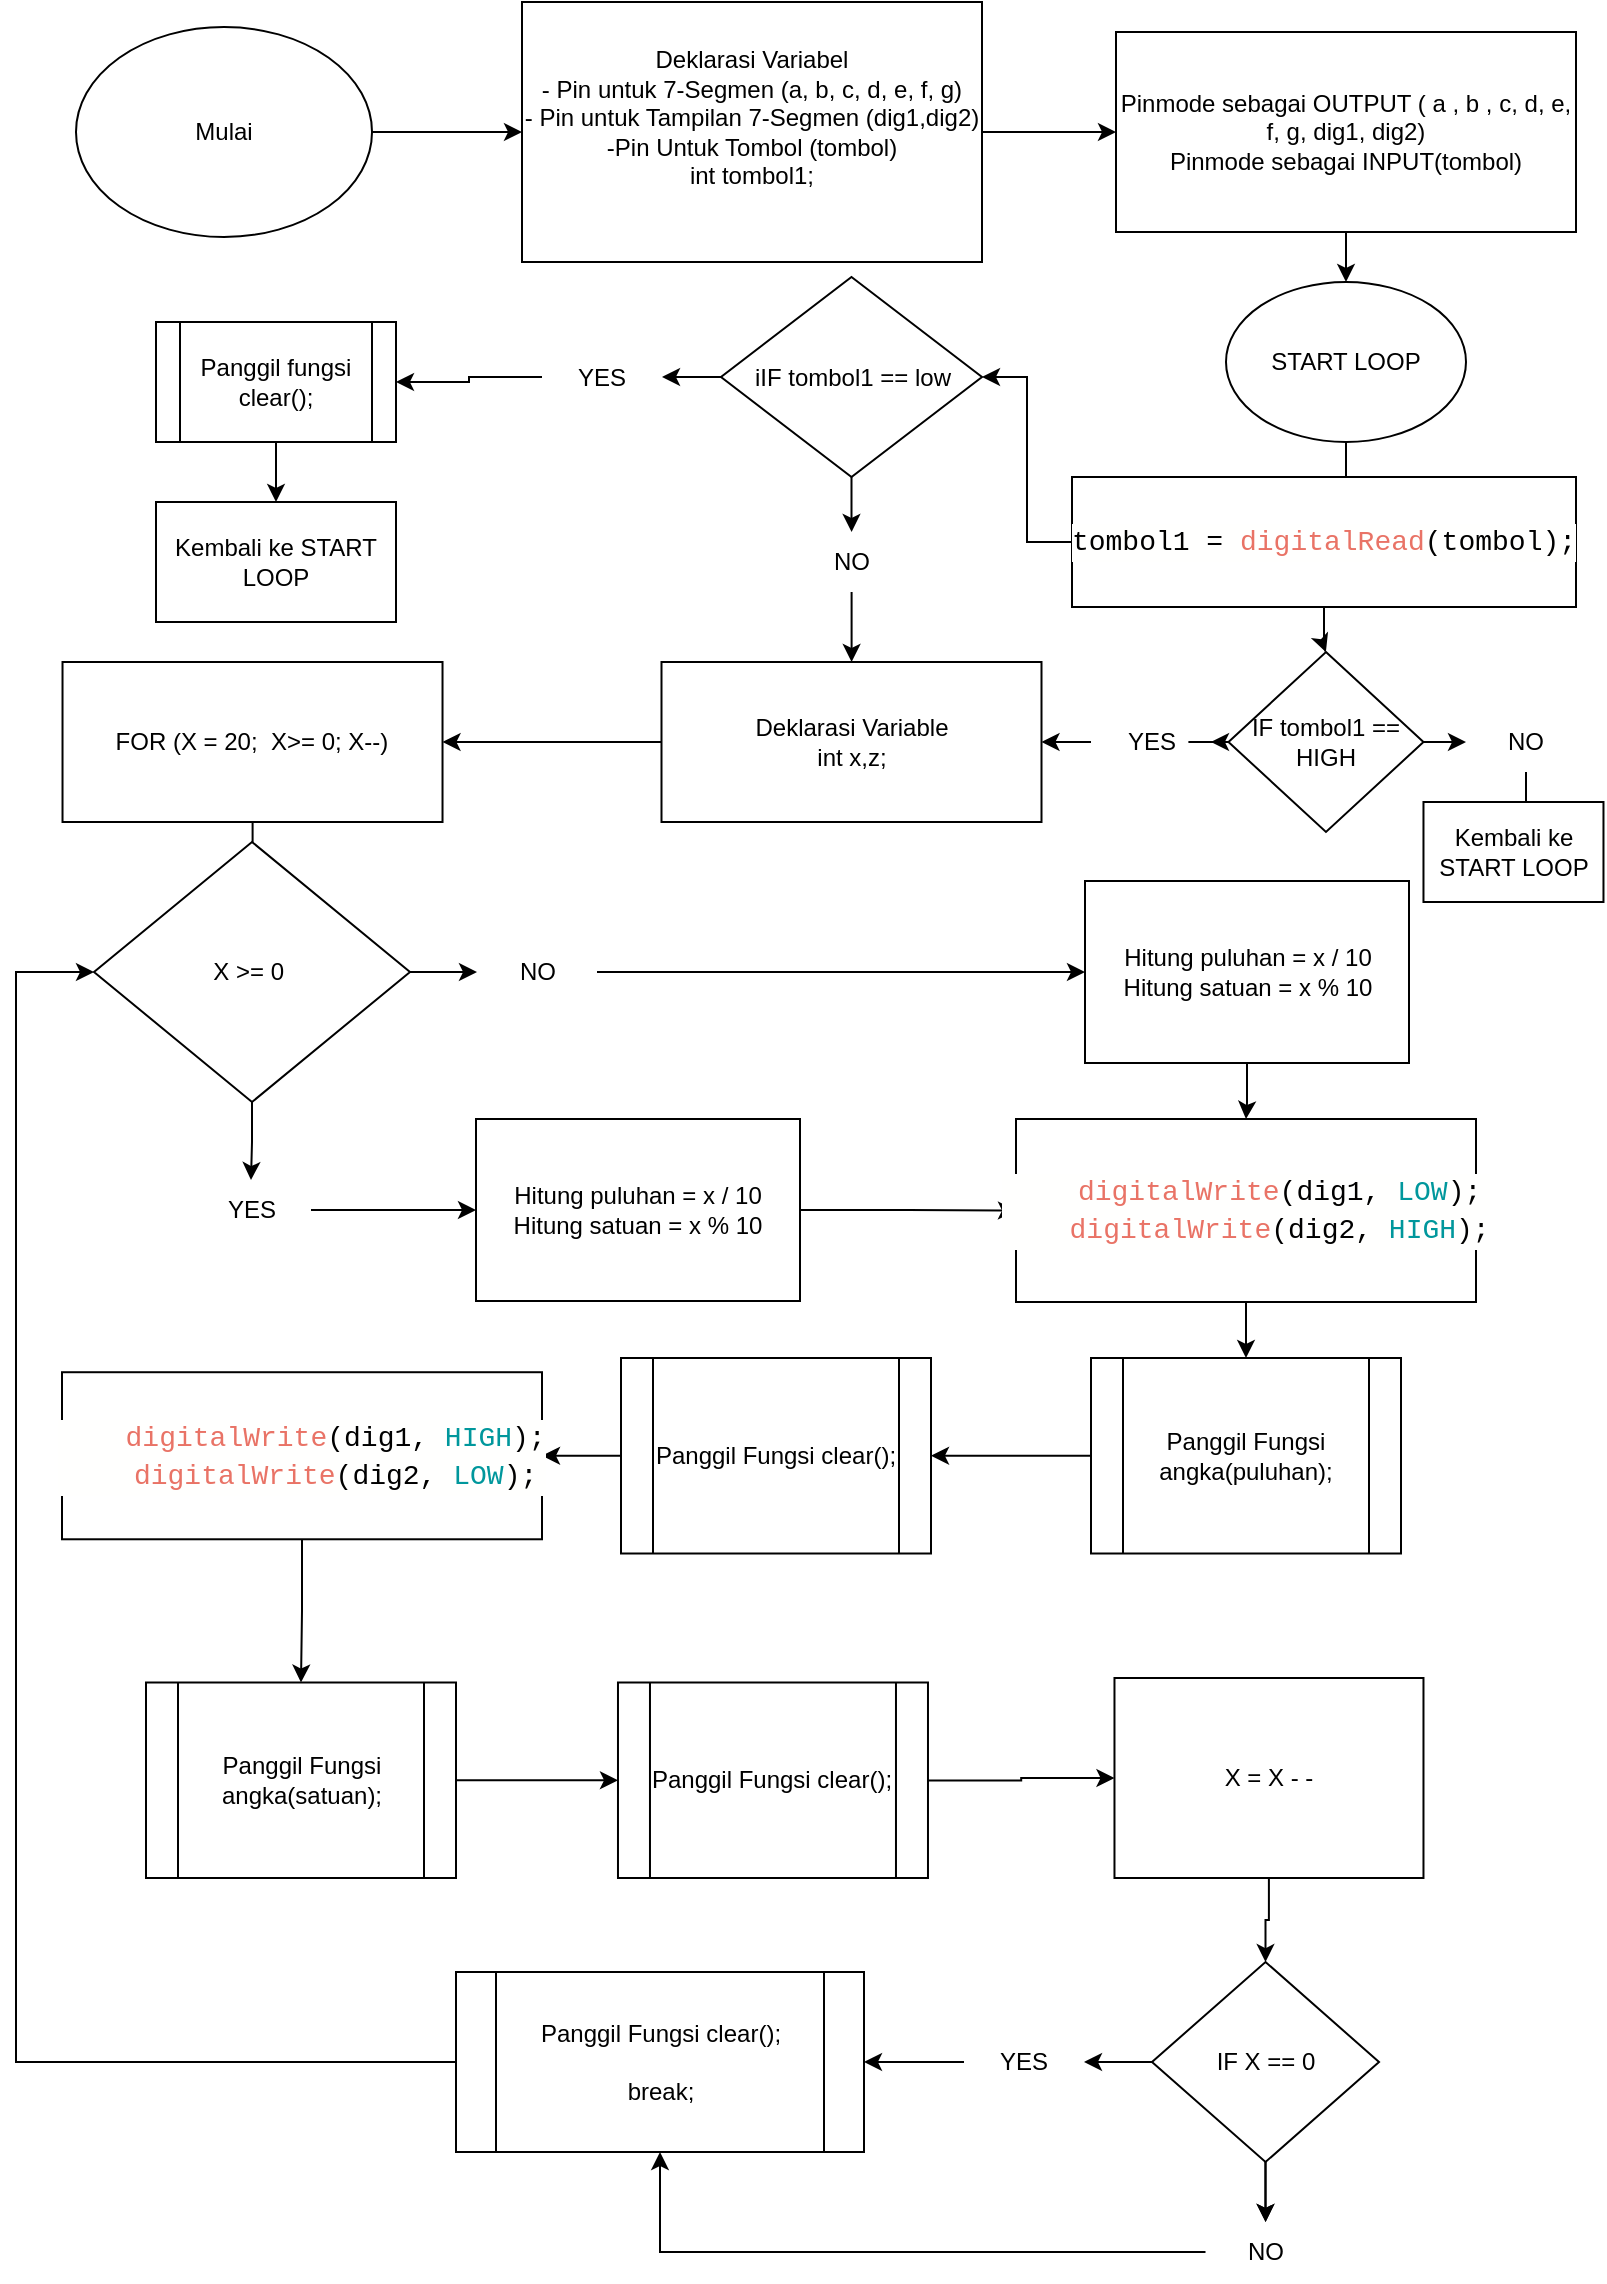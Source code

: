 <mxfile version="24.7.17">
  <diagram name="Halaman-1" id="aJokquTAslE05Yw1g0Z0">
    <mxGraphModel grid="1" page="1" gridSize="10" guides="1" tooltips="1" connect="1" arrows="1" fold="1" pageScale="1" pageWidth="827" pageHeight="1169" math="0" shadow="0">
      <root>
        <mxCell id="0" />
        <mxCell id="1" parent="0" />
        <mxCell id="lusuM_z9Xf96aL0ndlQV-1" value="" style="edgeStyle=orthogonalEdgeStyle;rounded=0;orthogonalLoop=1;jettySize=auto;html=1;align=center;" edge="1" parent="1" source="lusuM_z9Xf96aL0ndlQV-2" target="lusuM_z9Xf96aL0ndlQV-4">
          <mxGeometry relative="1" as="geometry" />
        </mxCell>
        <mxCell id="lusuM_z9Xf96aL0ndlQV-2" value="Mulai" style="ellipse;whiteSpace=wrap;html=1;" vertex="1" parent="1">
          <mxGeometry x="60" y="-1137.5" width="148.01" height="105" as="geometry" />
        </mxCell>
        <mxCell id="lusuM_z9Xf96aL0ndlQV-3" value="" style="edgeStyle=orthogonalEdgeStyle;rounded=0;orthogonalLoop=1;jettySize=auto;html=1;align=center;" edge="1" parent="1" source="lusuM_z9Xf96aL0ndlQV-4" target="lusuM_z9Xf96aL0ndlQV-6">
          <mxGeometry relative="1" as="geometry" />
        </mxCell>
        <mxCell id="lusuM_z9Xf96aL0ndlQV-4" value="&lt;font style=&quot;vertical-align: inherit;&quot;&gt;&lt;font style=&quot;vertical-align: inherit;&quot;&gt;Deklarasi Variabel&lt;/font&gt;&lt;/font&gt;&lt;div&gt;&lt;span style=&quot;background-color: initial;&quot; class=&quot;hljs-bullet&quot;&gt;&lt;font style=&quot;vertical-align: inherit;&quot;&gt;&lt;font style=&quot;vertical-align: inherit;&quot;&gt;- &lt;/font&gt;&lt;/font&gt;&lt;/span&gt;&lt;span style=&quot;background-color: initial;&quot;&gt;&lt;font style=&quot;vertical-align: inherit;&quot;&gt;&lt;font style=&quot;vertical-align: inherit;&quot;&gt;Pin untuk 7-Segmen (a, b, c, d, e, f, g)&lt;/font&gt;&lt;/font&gt;&lt;/span&gt;&lt;/div&gt;&lt;div&gt;&lt;span style=&quot;background-color: initial;&quot; class=&quot;hljs-bullet&quot;&gt;&lt;font style=&quot;vertical-align: inherit;&quot;&gt;&lt;font style=&quot;vertical-align: inherit;&quot;&gt;- &lt;/font&gt;&lt;/font&gt;&lt;/span&gt;&lt;span style=&quot;background-color: initial;&quot;&gt;&lt;font style=&quot;vertical-align: inherit;&quot;&gt;&lt;font style=&quot;vertical-align: inherit;&quot;&gt;Pin untuk Tampilan 7-Segmen (dig1,dig2)&lt;/font&gt;&lt;/font&gt;&lt;/span&gt;&lt;/div&gt;&lt;div&gt;&lt;span style=&quot;background-color: initial;&quot;&gt;&lt;font style=&quot;vertical-align: inherit;&quot;&gt;&lt;font style=&quot;vertical-align: inherit;&quot;&gt;-Pin Untuk Tombol (tombol)&lt;/font&gt;&lt;/font&gt;&lt;/span&gt;&lt;/div&gt;&lt;div&gt;&lt;span style=&quot;background-color: initial;&quot;&gt;&lt;font style=&quot;vertical-align: inherit;&quot;&gt;&lt;font style=&quot;vertical-align: inherit;&quot;&gt;int tombol1;&lt;/font&gt;&lt;/font&gt;&lt;/span&gt;&lt;/div&gt;&lt;div&gt;&lt;span style=&quot;background-color: initial;&quot;&gt;&lt;font style=&quot;vertical-align: inherit;&quot;&gt;&lt;font style=&quot;vertical-align: inherit;&quot;&gt;&lt;br&gt;&lt;/font&gt;&lt;/font&gt;&lt;/span&gt;&lt;/div&gt;" style="whiteSpace=wrap;html=1;align=center;" vertex="1" parent="1">
          <mxGeometry x="283" y="-1150" width="230" height="130" as="geometry" />
        </mxCell>
        <mxCell id="lusuM_z9Xf96aL0ndlQV-5" value="" style="edgeStyle=orthogonalEdgeStyle;rounded=0;orthogonalLoop=1;jettySize=auto;html=1;" edge="1" parent="1" source="lusuM_z9Xf96aL0ndlQV-6" target="lusuM_z9Xf96aL0ndlQV-8">
          <mxGeometry relative="1" as="geometry" />
        </mxCell>
        <mxCell id="lusuM_z9Xf96aL0ndlQV-6" value="&lt;font style=&quot;vertical-align: inherit;&quot;&gt;&lt;font style=&quot;vertical-align: inherit;&quot;&gt;&lt;font style=&quot;vertical-align: inherit;&quot;&gt;&lt;font style=&quot;vertical-align: inherit;&quot;&gt;Pinmode sebagai OUTPUT ( &lt;/font&gt;&lt;/font&gt;&lt;/font&gt;&lt;/font&gt;&lt;span class=&quot;hljs-selector-tag&quot;&gt;&lt;font style=&quot;vertical-align: inherit;&quot;&gt;&lt;font style=&quot;vertical-align: inherit;&quot;&gt;&lt;font style=&quot;vertical-align: inherit;&quot;&gt;&lt;font style=&quot;vertical-align: inherit;&quot;&gt;a&lt;/font&gt;&lt;/font&gt;&lt;/font&gt;&lt;/font&gt;&lt;/span&gt;&lt;font style=&quot;vertical-align: inherit;&quot;&gt;&lt;font style=&quot;vertical-align: inherit;&quot;&gt;&lt;font style=&quot;vertical-align: inherit;&quot;&gt;&lt;font style=&quot;vertical-align: inherit;&quot;&gt; , &lt;/font&gt;&lt;/font&gt;&lt;/font&gt;&lt;/font&gt;&lt;span class=&quot;hljs-selector-tag&quot;&gt;&lt;font style=&quot;vertical-align: inherit;&quot;&gt;&lt;font style=&quot;vertical-align: inherit;&quot;&gt;&lt;font style=&quot;vertical-align: inherit;&quot;&gt;&lt;font style=&quot;vertical-align: inherit;&quot;&gt;b&lt;/font&gt;&lt;/font&gt;&lt;/font&gt;&lt;/font&gt;&lt;/span&gt;&lt;font style=&quot;vertical-align: inherit;&quot;&gt;&lt;font style=&quot;vertical-align: inherit;&quot;&gt;&lt;font style=&quot;vertical-align: inherit;&quot;&gt;&lt;font style=&quot;vertical-align: inherit;&quot;&gt; , c, d, e, f, g, dig1, dig2)&lt;br&gt;Pinmode sebagai INPUT(tombol)&lt;br&gt;&lt;/font&gt;&lt;/font&gt;&lt;/font&gt;&lt;/font&gt;" style="whiteSpace=wrap;html=1;" vertex="1" parent="1">
          <mxGeometry x="580" y="-1135" width="230" height="100" as="geometry" />
        </mxCell>
        <mxCell id="lusuM_z9Xf96aL0ndlQV-49" value="" style="edgeStyle=orthogonalEdgeStyle;rounded=0;orthogonalLoop=1;jettySize=auto;html=1;" edge="1" parent="1" source="lusuM_z9Xf96aL0ndlQV-8" target="lusuM_z9Xf96aL0ndlQV-48">
          <mxGeometry relative="1" as="geometry" />
        </mxCell>
        <mxCell id="lusuM_z9Xf96aL0ndlQV-8" value="START LOOP" style="ellipse;whiteSpace=wrap;html=1;" vertex="1" parent="1">
          <mxGeometry x="635" y="-1010" width="120" height="80" as="geometry" />
        </mxCell>
        <mxCell id="lusuM_z9Xf96aL0ndlQV-9" value="" style="edgeStyle=orthogonalEdgeStyle;rounded=0;orthogonalLoop=1;jettySize=auto;html=1;" edge="1" parent="1" source="lusuM_z9Xf96aL0ndlQV-10" target="lusuM_z9Xf96aL0ndlQV-12">
          <mxGeometry relative="1" as="geometry" />
        </mxCell>
        <mxCell id="lusuM_z9Xf96aL0ndlQV-10" value="Deklarasi Variable&lt;br&gt;int x,z;" style="whiteSpace=wrap;html=1;" vertex="1" parent="1">
          <mxGeometry x="352.75" y="-820" width="190" height="80" as="geometry" />
        </mxCell>
        <mxCell id="lusuM_z9Xf96aL0ndlQV-11" value="" style="edgeStyle=orthogonalEdgeStyle;rounded=0;orthogonalLoop=1;jettySize=auto;html=1;" edge="1" parent="1" source="lusuM_z9Xf96aL0ndlQV-12">
          <mxGeometry relative="1" as="geometry">
            <mxPoint x="148" y="-710.5" as="targetPoint" />
          </mxGeometry>
        </mxCell>
        <mxCell id="lusuM_z9Xf96aL0ndlQV-12" value="FOR (X = 20;&amp;nbsp; X&amp;gt;= 0; X--)" style="whiteSpace=wrap;html=1;" vertex="1" parent="1">
          <mxGeometry x="53.26" y="-820" width="190" height="80" as="geometry" />
        </mxCell>
        <mxCell id="lusuM_z9Xf96aL0ndlQV-13" value="" style="edgeStyle=orthogonalEdgeStyle;rounded=0;orthogonalLoop=1;jettySize=auto;html=1;" edge="1" parent="1" source="lusuM_z9Xf96aL0ndlQV-15" target="lusuM_z9Xf96aL0ndlQV-19">
          <mxGeometry relative="1" as="geometry" />
        </mxCell>
        <mxCell id="lusuM_z9Xf96aL0ndlQV-14" value="" style="edgeStyle=orthogonalEdgeStyle;rounded=0;orthogonalLoop=1;jettySize=auto;html=1;" edge="1" parent="1" source="lusuM_z9Xf96aL0ndlQV-15" target="lusuM_z9Xf96aL0ndlQV-17">
          <mxGeometry relative="1" as="geometry" />
        </mxCell>
        <mxCell id="lusuM_z9Xf96aL0ndlQV-15" value="X &amp;gt;= 0&amp;nbsp;" style="rhombus;whiteSpace=wrap;html=1;" vertex="1" parent="1">
          <mxGeometry x="69" y="-730" width="158" height="130" as="geometry" />
        </mxCell>
        <mxCell id="lusuM_z9Xf96aL0ndlQV-16" style="edgeStyle=orthogonalEdgeStyle;rounded=0;orthogonalLoop=1;jettySize=auto;html=1;" edge="1" parent="1" source="lusuM_z9Xf96aL0ndlQV-17" target="lusuM_z9Xf96aL0ndlQV-23">
          <mxGeometry relative="1" as="geometry" />
        </mxCell>
        <mxCell id="lusuM_z9Xf96aL0ndlQV-17" value="NO" style="text;html=1;align=center;verticalAlign=middle;whiteSpace=wrap;rounded=0;" vertex="1" parent="1">
          <mxGeometry x="260.5" y="-680" width="60" height="30" as="geometry" />
        </mxCell>
        <mxCell id="lusuM_z9Xf96aL0ndlQV-18" value="" style="edgeStyle=orthogonalEdgeStyle;rounded=0;orthogonalLoop=1;jettySize=auto;html=1;" edge="1" parent="1" source="lusuM_z9Xf96aL0ndlQV-19" target="lusuM_z9Xf96aL0ndlQV-21">
          <mxGeometry relative="1" as="geometry" />
        </mxCell>
        <mxCell id="lusuM_z9Xf96aL0ndlQV-19" value="YES" style="text;html=1;align=center;verticalAlign=middle;whiteSpace=wrap;rounded=0;" vertex="1" parent="1">
          <mxGeometry x="117.5" y="-561" width="60" height="30" as="geometry" />
        </mxCell>
        <mxCell id="lusuM_z9Xf96aL0ndlQV-20" value="" style="edgeStyle=orthogonalEdgeStyle;rounded=0;orthogonalLoop=1;jettySize=auto;html=1;" edge="1" parent="1" source="lusuM_z9Xf96aL0ndlQV-21" target="lusuM_z9Xf96aL0ndlQV-25">
          <mxGeometry relative="1" as="geometry" />
        </mxCell>
        <mxCell id="lusuM_z9Xf96aL0ndlQV-21" value="&lt;br&gt;Hitung puluhan = x / &lt;span class=&quot;hljs-number&quot;&gt;10&lt;/span&gt; Hitung satuan = x % &lt;span class=&quot;hljs-number&quot;&gt;10&lt;/span&gt; &lt;div&gt;&lt;br/&gt;&lt;/div&gt;" style="whiteSpace=wrap;html=1;" vertex="1" parent="1">
          <mxGeometry x="260" y="-591.5" width="162" height="91" as="geometry" />
        </mxCell>
        <mxCell id="lusuM_z9Xf96aL0ndlQV-22" value="" style="edgeStyle=orthogonalEdgeStyle;rounded=0;orthogonalLoop=1;jettySize=auto;html=1;" edge="1" parent="1" source="lusuM_z9Xf96aL0ndlQV-23" target="lusuM_z9Xf96aL0ndlQV-25">
          <mxGeometry relative="1" as="geometry" />
        </mxCell>
        <mxCell id="lusuM_z9Xf96aL0ndlQV-23" value="&lt;br&gt;Hitung puluhan = x / &lt;span class=&quot;hljs-number&quot;&gt;10&lt;/span&gt; Hitung satuan = x % &lt;span class=&quot;hljs-number&quot;&gt;10&lt;/span&gt; &lt;div&gt;&lt;br/&gt;&lt;/div&gt;" style="whiteSpace=wrap;html=1;" vertex="1" parent="1">
          <mxGeometry x="564.5" y="-710.5" width="162" height="91" as="geometry" />
        </mxCell>
        <mxCell id="lusuM_z9Xf96aL0ndlQV-24" value="" style="edgeStyle=orthogonalEdgeStyle;rounded=0;orthogonalLoop=1;jettySize=auto;html=1;" edge="1" parent="1" source="lusuM_z9Xf96aL0ndlQV-25" target="lusuM_z9Xf96aL0ndlQV-27">
          <mxGeometry relative="1" as="geometry" />
        </mxCell>
        <mxCell id="lusuM_z9Xf96aL0ndlQV-25" value="&lt;div&gt;&lt;div style=&quot;background-color: rgb(255, 255, 254); font-family: Consolas, &amp;quot;Courier New&amp;quot;, monospace; font-size: 14px; line-height: 19px; white-space: pre;&quot;&gt;&lt;div&gt;&amp;nbsp; &amp;nbsp; &lt;span style=&quot;color: #e97366;&quot;&gt;digitalWrite&lt;/span&gt;(dig1, &lt;span style=&quot;color: #00979c;&quot;&gt;LOW&lt;/span&gt;);&lt;/div&gt;&lt;div&gt;&amp;nbsp; &amp;nbsp; &lt;span style=&quot;color: #e97366;&quot;&gt;digitalWrite&lt;/span&gt;(dig2, &lt;span style=&quot;color: #00979c;&quot;&gt;HIGH&lt;/span&gt;);&lt;/div&gt;&lt;/div&gt;&lt;/div&gt;" style="whiteSpace=wrap;html=1;" vertex="1" parent="1">
          <mxGeometry x="530" y="-591.5" width="230" height="91.5" as="geometry" />
        </mxCell>
        <mxCell id="lusuM_z9Xf96aL0ndlQV-26" value="" style="edgeStyle=orthogonalEdgeStyle;rounded=0;orthogonalLoop=1;jettySize=auto;html=1;" edge="1" parent="1" source="lusuM_z9Xf96aL0ndlQV-27" target="lusuM_z9Xf96aL0ndlQV-29">
          <mxGeometry relative="1" as="geometry" />
        </mxCell>
        <mxCell id="lusuM_z9Xf96aL0ndlQV-27" value="Panggil Fungsi angka(puluhan);" style="shape=process;whiteSpace=wrap;html=1;backgroundOutline=1;" vertex="1" parent="1">
          <mxGeometry x="567.5" y="-472" width="155" height="97.75" as="geometry" />
        </mxCell>
        <mxCell id="lusuM_z9Xf96aL0ndlQV-28" value="" style="edgeStyle=orthogonalEdgeStyle;rounded=0;orthogonalLoop=1;jettySize=auto;html=1;" edge="1" parent="1" source="lusuM_z9Xf96aL0ndlQV-29" target="lusuM_z9Xf96aL0ndlQV-31">
          <mxGeometry relative="1" as="geometry" />
        </mxCell>
        <mxCell id="lusuM_z9Xf96aL0ndlQV-29" value="Panggil Fungsi clear();" style="shape=process;whiteSpace=wrap;html=1;backgroundOutline=1;" vertex="1" parent="1">
          <mxGeometry x="332.5" y="-472" width="155" height="97.75" as="geometry" />
        </mxCell>
        <mxCell id="lusuM_z9Xf96aL0ndlQV-30" value="" style="edgeStyle=orthogonalEdgeStyle;rounded=0;orthogonalLoop=1;jettySize=auto;html=1;" edge="1" parent="1" source="lusuM_z9Xf96aL0ndlQV-31" target="lusuM_z9Xf96aL0ndlQV-33">
          <mxGeometry relative="1" as="geometry" />
        </mxCell>
        <mxCell id="lusuM_z9Xf96aL0ndlQV-31" value="&lt;div style=&quot;background-color: rgb(255, 255, 254); font-family: Consolas, &amp;quot;Courier New&amp;quot;, monospace; font-size: 14px; line-height: 19px; white-space: pre;&quot;&gt;&lt;div&gt;&amp;nbsp; &amp;nbsp; &lt;span style=&quot;color: #e97366;&quot;&gt;digitalWrite&lt;/span&gt;(dig1, &lt;span style=&quot;color: #00979c;&quot;&gt;HIGH&lt;/span&gt;);&lt;/div&gt;&lt;div&gt;&amp;nbsp; &amp;nbsp; &lt;span style=&quot;color: #e97366;&quot;&gt;digitalWrite&lt;/span&gt;(dig2, &lt;span style=&quot;color: #00979c;&quot;&gt;LOW&lt;/span&gt;);&lt;/div&gt;&lt;div&gt;&lt;/div&gt;&lt;/div&gt;" style="whiteSpace=wrap;html=1;" vertex="1" parent="1">
          <mxGeometry x="53" y="-464.89" width="240" height="83.53" as="geometry" />
        </mxCell>
        <mxCell id="lusuM_z9Xf96aL0ndlQV-32" value="" style="edgeStyle=orthogonalEdgeStyle;rounded=0;orthogonalLoop=1;jettySize=auto;html=1;" edge="1" parent="1" source="lusuM_z9Xf96aL0ndlQV-33" target="lusuM_z9Xf96aL0ndlQV-35">
          <mxGeometry relative="1" as="geometry" />
        </mxCell>
        <mxCell id="lusuM_z9Xf96aL0ndlQV-33" value="Panggil Fungsi angka(satuan);" style="shape=process;whiteSpace=wrap;html=1;backgroundOutline=1;" vertex="1" parent="1">
          <mxGeometry x="95" y="-309.75" width="155" height="97.75" as="geometry" />
        </mxCell>
        <mxCell id="lusuM_z9Xf96aL0ndlQV-34" value="" style="edgeStyle=orthogonalEdgeStyle;rounded=0;orthogonalLoop=1;jettySize=auto;html=1;" edge="1" parent="1" source="lusuM_z9Xf96aL0ndlQV-35" target="lusuM_z9Xf96aL0ndlQV-37">
          <mxGeometry relative="1" as="geometry" />
        </mxCell>
        <mxCell id="lusuM_z9Xf96aL0ndlQV-35" value="Panggil Fungsi clear();" style="shape=process;whiteSpace=wrap;html=1;backgroundOutline=1;" vertex="1" parent="1">
          <mxGeometry x="330.99" y="-309.75" width="155" height="97.75" as="geometry" />
        </mxCell>
        <mxCell id="lusuM_z9Xf96aL0ndlQV-36" value="" style="edgeStyle=orthogonalEdgeStyle;rounded=0;orthogonalLoop=1;jettySize=auto;html=1;" edge="1" parent="1" source="lusuM_z9Xf96aL0ndlQV-37" target="lusuM_z9Xf96aL0ndlQV-41">
          <mxGeometry relative="1" as="geometry" />
        </mxCell>
        <mxCell id="lusuM_z9Xf96aL0ndlQV-37" value="X = X - -" style="whiteSpace=wrap;html=1;" vertex="1" parent="1">
          <mxGeometry x="579.24" y="-312" width="154.5" height="100" as="geometry" />
        </mxCell>
        <mxCell id="lusuM_z9Xf96aL0ndlQV-38" value="" style="edgeStyle=orthogonalEdgeStyle;rounded=0;orthogonalLoop=1;jettySize=auto;html=1;" edge="1" parent="1" source="lusuM_z9Xf96aL0ndlQV-41" target="lusuM_z9Xf96aL0ndlQV-45">
          <mxGeometry relative="1" as="geometry" />
        </mxCell>
        <mxCell id="lusuM_z9Xf96aL0ndlQV-39" value="" style="edgeStyle=orthogonalEdgeStyle;rounded=0;orthogonalLoop=1;jettySize=auto;html=1;" edge="1" parent="1" source="lusuM_z9Xf96aL0ndlQV-41" target="lusuM_z9Xf96aL0ndlQV-43">
          <mxGeometry relative="1" as="geometry" />
        </mxCell>
        <mxCell id="lusuM_z9Xf96aL0ndlQV-40" value="" style="edgeStyle=orthogonalEdgeStyle;rounded=0;orthogonalLoop=1;jettySize=auto;html=1;" edge="1" parent="1" source="lusuM_z9Xf96aL0ndlQV-41" target="lusuM_z9Xf96aL0ndlQV-45">
          <mxGeometry relative="1" as="geometry" />
        </mxCell>
        <mxCell id="lusuM_z9Xf96aL0ndlQV-41" value="IF X == 0" style="rhombus;whiteSpace=wrap;html=1;" vertex="1" parent="1">
          <mxGeometry x="598" y="-170" width="113.51" height="100" as="geometry" />
        </mxCell>
        <mxCell id="lusuM_z9Xf96aL0ndlQV-42" value="" style="edgeStyle=orthogonalEdgeStyle;rounded=0;orthogonalLoop=1;jettySize=auto;html=1;" edge="1" parent="1" source="lusuM_z9Xf96aL0ndlQV-43" target="lusuM_z9Xf96aL0ndlQV-47">
          <mxGeometry relative="1" as="geometry" />
        </mxCell>
        <mxCell id="lusuM_z9Xf96aL0ndlQV-43" value="YES" style="text;html=1;align=center;verticalAlign=middle;whiteSpace=wrap;rounded=0;" vertex="1" parent="1">
          <mxGeometry x="504" y="-135" width="60" height="30" as="geometry" />
        </mxCell>
        <mxCell id="lusuM_z9Xf96aL0ndlQV-44" style="edgeStyle=orthogonalEdgeStyle;rounded=0;orthogonalLoop=1;jettySize=auto;html=1;" edge="1" parent="1" source="lusuM_z9Xf96aL0ndlQV-45" target="lusuM_z9Xf96aL0ndlQV-47">
          <mxGeometry relative="1" as="geometry" />
        </mxCell>
        <mxCell id="lusuM_z9Xf96aL0ndlQV-45" value="NO" style="text;html=1;align=center;verticalAlign=middle;whiteSpace=wrap;rounded=0;" vertex="1" parent="1">
          <mxGeometry x="624.75" y="-40" width="60" height="30" as="geometry" />
        </mxCell>
        <mxCell id="lusuM_z9Xf96aL0ndlQV-46" style="edgeStyle=orthogonalEdgeStyle;rounded=0;orthogonalLoop=1;jettySize=auto;html=1;" edge="1" parent="1" source="lusuM_z9Xf96aL0ndlQV-47" target="lusuM_z9Xf96aL0ndlQV-15">
          <mxGeometry relative="1" as="geometry">
            <Array as="points">
              <mxPoint x="30" y="-120" />
              <mxPoint x="30" y="-665" />
            </Array>
          </mxGeometry>
        </mxCell>
        <mxCell id="lusuM_z9Xf96aL0ndlQV-47" value="Panggil Fungsi clear();&lt;br&gt;&lt;br&gt;break;" style="shape=process;whiteSpace=wrap;html=1;backgroundOutline=1;" vertex="1" parent="1">
          <mxGeometry x="250" y="-165" width="204" height="90" as="geometry" />
        </mxCell>
        <mxCell id="lusuM_z9Xf96aL0ndlQV-51" value="" style="edgeStyle=orthogonalEdgeStyle;rounded=0;orthogonalLoop=1;jettySize=auto;html=1;" edge="1" parent="1" source="lusuM_z9Xf96aL0ndlQV-48" target="lusuM_z9Xf96aL0ndlQV-50">
          <mxGeometry relative="1" as="geometry" />
        </mxCell>
        <mxCell id="lusuM_z9Xf96aL0ndlQV-68" value="" style="edgeStyle=orthogonalEdgeStyle;rounded=0;orthogonalLoop=1;jettySize=auto;html=1;" edge="1" parent="1" source="lusuM_z9Xf96aL0ndlQV-48" target="lusuM_z9Xf96aL0ndlQV-67">
          <mxGeometry relative="1" as="geometry" />
        </mxCell>
        <mxCell id="lusuM_z9Xf96aL0ndlQV-48" value="&lt;div style=&quot;background-color: rgb(255, 255, 254); font-family: Consolas, &amp;quot;Courier New&amp;quot;, monospace; font-size: 14px; line-height: 19px; white-space: pre;&quot;&gt;tombol1 = &lt;span style=&quot;color: #e97366;&quot;&gt;digitalRead&lt;/span&gt;(tombol);&lt;/div&gt;" style="whiteSpace=wrap;html=1;" vertex="1" parent="1">
          <mxGeometry x="558" y="-912.5" width="252" height="65" as="geometry" />
        </mxCell>
        <mxCell id="lusuM_z9Xf96aL0ndlQV-60" value="" style="edgeStyle=orthogonalEdgeStyle;rounded=0;orthogonalLoop=1;jettySize=auto;html=1;" edge="1" parent="1" source="lusuM_z9Xf96aL0ndlQV-50" target="lusuM_z9Xf96aL0ndlQV-54">
          <mxGeometry relative="1" as="geometry" />
        </mxCell>
        <mxCell id="lusuM_z9Xf96aL0ndlQV-63" value="" style="edgeStyle=orthogonalEdgeStyle;rounded=0;orthogonalLoop=1;jettySize=auto;html=1;" edge="1" parent="1" source="lusuM_z9Xf96aL0ndlQV-50" target="lusuM_z9Xf96aL0ndlQV-55">
          <mxGeometry relative="1" as="geometry" />
        </mxCell>
        <mxCell id="lusuM_z9Xf96aL0ndlQV-50" value="iIF tombol1 == low" style="rhombus;whiteSpace=wrap;html=1;" vertex="1" parent="1">
          <mxGeometry x="382.5" y="-1012.5" width="130.5" height="100" as="geometry" />
        </mxCell>
        <mxCell id="lusuM_z9Xf96aL0ndlQV-59" value="" style="edgeStyle=orthogonalEdgeStyle;rounded=0;orthogonalLoop=1;jettySize=auto;html=1;" edge="1" parent="1" source="lusuM_z9Xf96aL0ndlQV-52" target="lusuM_z9Xf96aL0ndlQV-58">
          <mxGeometry relative="1" as="geometry" />
        </mxCell>
        <mxCell id="lusuM_z9Xf96aL0ndlQV-52" value="Panggil fungsi clear();" style="shape=process;whiteSpace=wrap;html=1;backgroundOutline=1;" vertex="1" parent="1">
          <mxGeometry x="100" y="-990" width="120" height="60" as="geometry" />
        </mxCell>
        <mxCell id="lusuM_z9Xf96aL0ndlQV-62" value="" style="edgeStyle=orthogonalEdgeStyle;rounded=0;orthogonalLoop=1;jettySize=auto;html=1;" edge="1" parent="1" source="lusuM_z9Xf96aL0ndlQV-54" target="lusuM_z9Xf96aL0ndlQV-52">
          <mxGeometry relative="1" as="geometry" />
        </mxCell>
        <mxCell id="lusuM_z9Xf96aL0ndlQV-54" value="YES" style="text;html=1;align=center;verticalAlign=middle;whiteSpace=wrap;rounded=0;" vertex="1" parent="1">
          <mxGeometry x="293" y="-977.5" width="60" height="30" as="geometry" />
        </mxCell>
        <mxCell id="lusuM_z9Xf96aL0ndlQV-66" value="" style="edgeStyle=orthogonalEdgeStyle;rounded=0;orthogonalLoop=1;jettySize=auto;html=1;" edge="1" parent="1" source="lusuM_z9Xf96aL0ndlQV-55" target="lusuM_z9Xf96aL0ndlQV-10">
          <mxGeometry relative="1" as="geometry" />
        </mxCell>
        <mxCell id="lusuM_z9Xf96aL0ndlQV-55" value="NO" style="text;html=1;align=center;verticalAlign=middle;whiteSpace=wrap;rounded=0;" vertex="1" parent="1">
          <mxGeometry x="417.75" y="-885" width="60" height="30" as="geometry" />
        </mxCell>
        <mxCell id="lusuM_z9Xf96aL0ndlQV-58" value="Kembali ke START LOOP" style="whiteSpace=wrap;html=1;" vertex="1" parent="1">
          <mxGeometry x="100" y="-900" width="120" height="60" as="geometry" />
        </mxCell>
        <mxCell id="lusuM_z9Xf96aL0ndlQV-71" value="" style="edgeStyle=orthogonalEdgeStyle;rounded=0;orthogonalLoop=1;jettySize=auto;html=1;" edge="1" parent="1" source="lusuM_z9Xf96aL0ndlQV-67" target="lusuM_z9Xf96aL0ndlQV-70">
          <mxGeometry relative="1" as="geometry" />
        </mxCell>
        <mxCell id="lusuM_z9Xf96aL0ndlQV-74" value="" style="edgeStyle=orthogonalEdgeStyle;rounded=0;orthogonalLoop=1;jettySize=auto;html=1;" edge="1" parent="1" source="lusuM_z9Xf96aL0ndlQV-67" target="lusuM_z9Xf96aL0ndlQV-73">
          <mxGeometry relative="1" as="geometry" />
        </mxCell>
        <mxCell id="lusuM_z9Xf96aL0ndlQV-67" value="IF tombol1 == HIGH" style="rhombus;whiteSpace=wrap;html=1;" vertex="1" parent="1">
          <mxGeometry x="636.24" y="-825" width="97.5" height="90" as="geometry" />
        </mxCell>
        <mxCell id="lusuM_z9Xf96aL0ndlQV-72" value="" style="edgeStyle=orthogonalEdgeStyle;rounded=0;orthogonalLoop=1;jettySize=auto;html=1;" edge="1" parent="1" source="lusuM_z9Xf96aL0ndlQV-70" target="lusuM_z9Xf96aL0ndlQV-10">
          <mxGeometry relative="1" as="geometry" />
        </mxCell>
        <mxCell id="lusuM_z9Xf96aL0ndlQV-70" value="YES" style="text;html=1;align=center;verticalAlign=middle;whiteSpace=wrap;rounded=0;" vertex="1" parent="1">
          <mxGeometry x="567.5" y="-795" width="60" height="30" as="geometry" />
        </mxCell>
        <mxCell id="lusuM_z9Xf96aL0ndlQV-76" value="" style="edgeStyle=orthogonalEdgeStyle;rounded=0;orthogonalLoop=1;jettySize=auto;html=1;" edge="1" parent="1" source="lusuM_z9Xf96aL0ndlQV-73" target="lusuM_z9Xf96aL0ndlQV-75">
          <mxGeometry relative="1" as="geometry" />
        </mxCell>
        <mxCell id="lusuM_z9Xf96aL0ndlQV-73" value="NO" style="text;html=1;align=center;verticalAlign=middle;whiteSpace=wrap;rounded=0;" vertex="1" parent="1">
          <mxGeometry x="755" y="-795" width="60" height="30" as="geometry" />
        </mxCell>
        <mxCell id="lusuM_z9Xf96aL0ndlQV-75" value="Kembali ke START LOOP" style="whiteSpace=wrap;html=1;" vertex="1" parent="1">
          <mxGeometry x="733.74" y="-750" width="90" height="50" as="geometry" />
        </mxCell>
      </root>
    </mxGraphModel>
  </diagram>
</mxfile>
